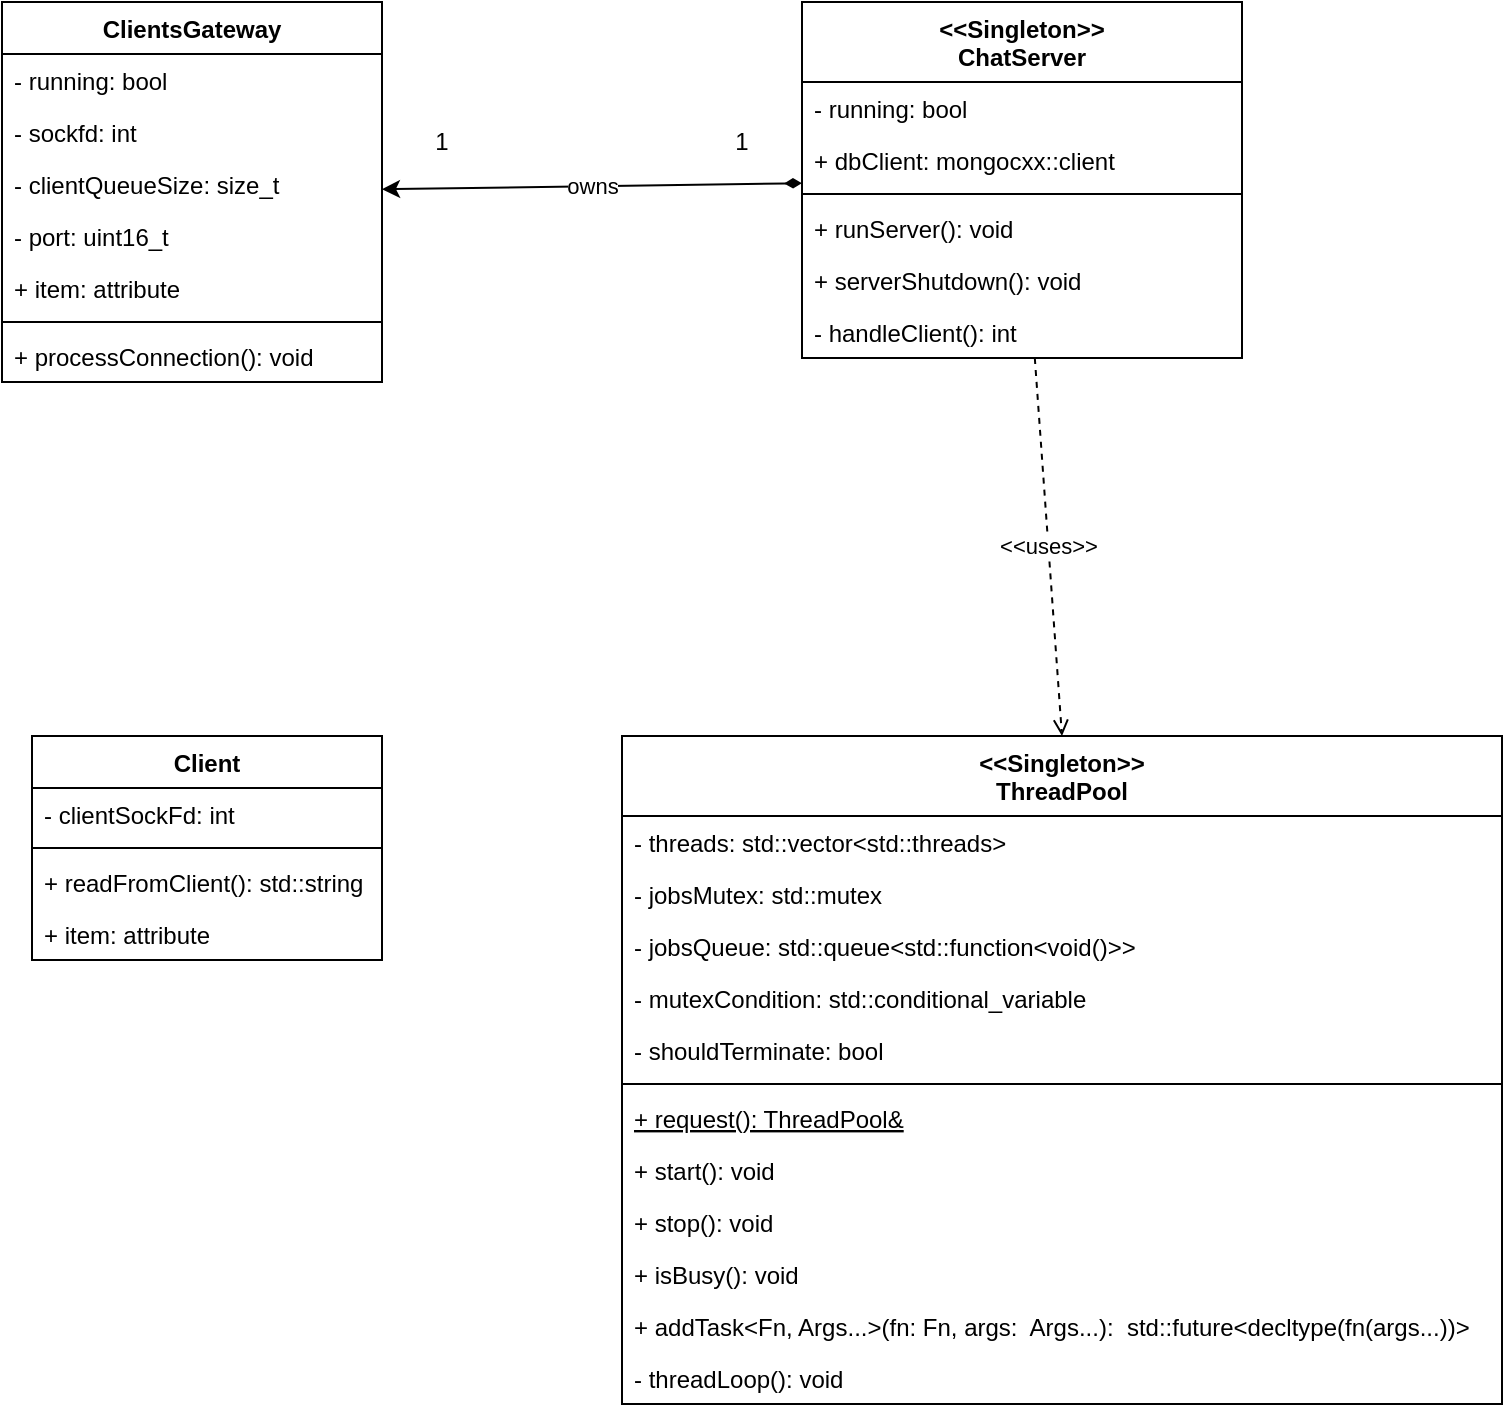 <mxfile>
    <diagram id="BoCpd7uWycfdZ77BORsI" name="Page-1">
        <mxGraphModel dx="974" dy="399" grid="1" gridSize="10" guides="1" tooltips="1" connect="1" arrows="1" fold="1" page="1" pageScale="1" pageWidth="850" pageHeight="1100" math="0" shadow="0">
            <root>
                <mxCell id="0"/>
                <mxCell id="1" parent="0"/>
                <mxCell id="27" value="&amp;lt;&amp;lt;uses&amp;gt;&amp;gt;" style="edgeStyle=none;html=1;entryX=0.5;entryY=0;entryDx=0;entryDy=0;dashed=1;endArrow=open;endFill=0;" parent="1" source="6" target="14" edge="1">
                    <mxGeometry relative="1" as="geometry"/>
                </mxCell>
                <mxCell id="62" value="owns" style="edgeStyle=none;html=1;startArrow=diamondThin;startFill=1;" parent="1" source="6" target="54" edge="1">
                    <mxGeometry relative="1" as="geometry"/>
                </mxCell>
                <mxCell id="6" value="&lt;&lt;Singleton&gt;&gt;&#10;ChatServer" style="swimlane;fontStyle=1;align=center;verticalAlign=top;childLayout=stackLayout;horizontal=1;startSize=40;horizontalStack=0;resizeParent=1;resizeParentMax=0;resizeLast=0;collapsible=1;marginBottom=0;" parent="1" vertex="1">
                    <mxGeometry x="570" y="233" width="220" height="178" as="geometry">
                        <mxRectangle x="120" y="230" width="100" height="30" as="alternateBounds"/>
                    </mxGeometry>
                </mxCell>
                <mxCell id="12" value="- running: bool" style="text;strokeColor=none;fillColor=none;align=left;verticalAlign=top;spacingLeft=4;spacingRight=4;overflow=hidden;rotatable=0;points=[[0,0.5],[1,0.5]];portConstraint=eastwest;" parent="6" vertex="1">
                    <mxGeometry y="40" width="220" height="26" as="geometry"/>
                </mxCell>
                <mxCell id="66" value="+ dbClient: mongocxx::client" style="text;strokeColor=none;fillColor=none;align=left;verticalAlign=top;spacingLeft=4;spacingRight=4;overflow=hidden;rotatable=0;points=[[0,0.5],[1,0.5]];portConstraint=eastwest;" vertex="1" parent="6">
                    <mxGeometry y="66" width="220" height="26" as="geometry"/>
                </mxCell>
                <mxCell id="8" value="" style="line;strokeWidth=1;fillColor=none;align=left;verticalAlign=middle;spacingTop=-1;spacingLeft=3;spacingRight=3;rotatable=0;labelPosition=right;points=[];portConstraint=eastwest;strokeColor=inherit;" parent="6" vertex="1">
                    <mxGeometry y="92" width="220" height="8" as="geometry"/>
                </mxCell>
                <mxCell id="9" value="+ runServer(): void" style="text;strokeColor=none;fillColor=none;align=left;verticalAlign=top;spacingLeft=4;spacingRight=4;overflow=hidden;rotatable=0;points=[[0,0.5],[1,0.5]];portConstraint=eastwest;" parent="6" vertex="1">
                    <mxGeometry y="100" width="220" height="26" as="geometry"/>
                </mxCell>
                <mxCell id="65" value="+ serverShutdown(): void" style="text;strokeColor=none;fillColor=none;align=left;verticalAlign=top;spacingLeft=4;spacingRight=4;overflow=hidden;rotatable=0;points=[[0,0.5],[1,0.5]];portConstraint=eastwest;" vertex="1" parent="6">
                    <mxGeometry y="126" width="220" height="26" as="geometry"/>
                </mxCell>
                <mxCell id="13" value="- handleClient(): int" style="text;strokeColor=none;fillColor=none;align=left;verticalAlign=top;spacingLeft=4;spacingRight=4;overflow=hidden;rotatable=0;points=[[0,0.5],[1,0.5]];portConstraint=eastwest;" parent="6" vertex="1">
                    <mxGeometry y="152" width="220" height="26" as="geometry"/>
                </mxCell>
                <mxCell id="14" value="&lt;&lt;Singleton&gt;&gt;&#10;ThreadPool" style="swimlane;fontStyle=1;align=center;verticalAlign=top;childLayout=stackLayout;horizontal=1;startSize=40;horizontalStack=0;resizeParent=1;resizeParentMax=0;resizeLast=0;collapsible=1;marginBottom=0;" parent="1" vertex="1">
                    <mxGeometry x="480" y="600" width="440" height="334" as="geometry">
                        <mxRectangle x="250" y="610" width="120" height="40" as="alternateBounds"/>
                    </mxGeometry>
                </mxCell>
                <mxCell id="17" value="- threads: std::vector&lt;std::threads&gt;" style="text;strokeColor=none;fillColor=none;align=left;verticalAlign=top;spacingLeft=4;spacingRight=4;overflow=hidden;rotatable=0;points=[[0,0.5],[1,0.5]];portConstraint=eastwest;" parent="14" vertex="1">
                    <mxGeometry y="40" width="440" height="26" as="geometry"/>
                </mxCell>
                <mxCell id="18" value="- jobsMutex: std::mutex" style="text;strokeColor=none;fillColor=none;align=left;verticalAlign=top;spacingLeft=4;spacingRight=4;overflow=hidden;rotatable=0;points=[[0,0.5],[1,0.5]];portConstraint=eastwest;" parent="14" vertex="1">
                    <mxGeometry y="66" width="440" height="26" as="geometry"/>
                </mxCell>
                <mxCell id="19" value="- jobsQueue: std::queue&lt;std::function&lt;void()&gt;&gt;" style="text;strokeColor=none;fillColor=none;align=left;verticalAlign=top;spacingLeft=4;spacingRight=4;overflow=hidden;rotatable=0;points=[[0,0.5],[1,0.5]];portConstraint=eastwest;" parent="14" vertex="1">
                    <mxGeometry y="92" width="440" height="26" as="geometry"/>
                </mxCell>
                <mxCell id="20" value="- mutexCondition: std::conditional_variable" style="text;strokeColor=none;fillColor=none;align=left;verticalAlign=top;spacingLeft=4;spacingRight=4;overflow=hidden;rotatable=0;points=[[0,0.5],[1,0.5]];portConstraint=eastwest;" parent="14" vertex="1">
                    <mxGeometry y="118" width="440" height="26" as="geometry"/>
                </mxCell>
                <mxCell id="21" value="- shouldTerminate: bool" style="text;strokeColor=none;fillColor=none;align=left;verticalAlign=top;spacingLeft=4;spacingRight=4;overflow=hidden;rotatable=0;points=[[0,0.5],[1,0.5]];portConstraint=eastwest;" parent="14" vertex="1">
                    <mxGeometry y="144" width="440" height="26" as="geometry"/>
                </mxCell>
                <mxCell id="16" value="" style="line;strokeWidth=1;fillColor=none;align=left;verticalAlign=middle;spacingTop=-1;spacingLeft=3;spacingRight=3;rotatable=0;labelPosition=right;points=[];portConstraint=eastwest;strokeColor=inherit;" parent="14" vertex="1">
                    <mxGeometry y="170" width="440" height="8" as="geometry"/>
                </mxCell>
                <mxCell id="22" value="+ request(): ThreadPool&amp;" style="text;strokeColor=none;fillColor=none;align=left;verticalAlign=top;spacingLeft=4;spacingRight=4;overflow=hidden;rotatable=0;points=[[0,0.5],[1,0.5]];portConstraint=eastwest;fontStyle=4" parent="14" vertex="1">
                    <mxGeometry y="178" width="440" height="26" as="geometry"/>
                </mxCell>
                <mxCell id="23" value="+ start(): void" style="text;strokeColor=none;fillColor=none;align=left;verticalAlign=top;spacingLeft=4;spacingRight=4;overflow=hidden;rotatable=0;points=[[0,0.5],[1,0.5]];portConstraint=eastwest;" parent="14" vertex="1">
                    <mxGeometry y="204" width="440" height="26" as="geometry"/>
                </mxCell>
                <mxCell id="24" value="+ stop(): void" style="text;strokeColor=none;fillColor=none;align=left;verticalAlign=top;spacingLeft=4;spacingRight=4;overflow=hidden;rotatable=0;points=[[0,0.5],[1,0.5]];portConstraint=eastwest;" parent="14" vertex="1">
                    <mxGeometry y="230" width="440" height="26" as="geometry"/>
                </mxCell>
                <mxCell id="25" value="+ isBusy(): void" style="text;strokeColor=none;fillColor=none;align=left;verticalAlign=top;spacingLeft=4;spacingRight=4;overflow=hidden;rotatable=0;points=[[0,0.5],[1,0.5]];portConstraint=eastwest;" parent="14" vertex="1">
                    <mxGeometry y="256" width="440" height="26" as="geometry"/>
                </mxCell>
                <mxCell id="26" value="+ addTask&lt;Fn, Args...&gt;(fn: Fn, args:  Args...):  std::future&lt;decltype(fn(args...))&gt;" style="text;strokeColor=none;fillColor=none;align=left;verticalAlign=top;spacingLeft=4;spacingRight=4;overflow=hidden;rotatable=0;points=[[0,0.5],[1,0.5]];portConstraint=eastwest;" parent="14" vertex="1">
                    <mxGeometry y="282" width="440" height="26" as="geometry"/>
                </mxCell>
                <mxCell id="15" value="- threadLoop(): void" style="text;strokeColor=none;fillColor=none;align=left;verticalAlign=top;spacingLeft=4;spacingRight=4;overflow=hidden;rotatable=0;points=[[0,0.5],[1,0.5]];portConstraint=eastwest;" parent="14" vertex="1">
                    <mxGeometry y="308" width="440" height="26" as="geometry"/>
                </mxCell>
                <mxCell id="44" style="edgeStyle=none;html=1;entryX=0.504;entryY=0.984;entryDx=0;entryDy=0;entryPerimeter=0;endArrow=block;endFill=0;" parent="1" edge="1">
                    <mxGeometry relative="1" as="geometry">
                        <mxPoint x="620.226" y="280" as="sourcePoint"/>
                    </mxGeometry>
                </mxCell>
                <mxCell id="54" value="ClientsGateway" style="swimlane;fontStyle=1;align=center;verticalAlign=top;childLayout=stackLayout;horizontal=1;startSize=26;horizontalStack=0;resizeParent=1;resizeParentMax=0;resizeLast=0;collapsible=1;marginBottom=0;" parent="1" vertex="1">
                    <mxGeometry x="170" y="233" width="190" height="190" as="geometry"/>
                </mxCell>
                <mxCell id="61" value="- running: bool" style="text;strokeColor=none;fillColor=none;align=left;verticalAlign=top;spacingLeft=4;spacingRight=4;overflow=hidden;rotatable=0;points=[[0,0.5],[1,0.5]];portConstraint=eastwest;" parent="54" vertex="1">
                    <mxGeometry y="26" width="190" height="26" as="geometry"/>
                </mxCell>
                <mxCell id="60" value="- sockfd: int" style="text;strokeColor=none;fillColor=none;align=left;verticalAlign=top;spacingLeft=4;spacingRight=4;overflow=hidden;rotatable=0;points=[[0,0.5],[1,0.5]];portConstraint=eastwest;" parent="54" vertex="1">
                    <mxGeometry y="52" width="190" height="26" as="geometry"/>
                </mxCell>
                <mxCell id="59" value="- clientQueueSize: size_t" style="text;strokeColor=none;fillColor=none;align=left;verticalAlign=top;spacingLeft=4;spacingRight=4;overflow=hidden;rotatable=0;points=[[0,0.5],[1,0.5]];portConstraint=eastwest;" parent="54" vertex="1">
                    <mxGeometry y="78" width="190" height="26" as="geometry"/>
                </mxCell>
                <mxCell id="58" value="- port: uint16_t" style="text;strokeColor=none;fillColor=none;align=left;verticalAlign=top;spacingLeft=4;spacingRight=4;overflow=hidden;rotatable=0;points=[[0,0.5],[1,0.5]];portConstraint=eastwest;" parent="54" vertex="1">
                    <mxGeometry y="104" width="190" height="26" as="geometry"/>
                </mxCell>
                <mxCell id="67" value="+ item: attribute" style="text;strokeColor=none;fillColor=none;align=left;verticalAlign=top;spacingLeft=4;spacingRight=4;overflow=hidden;rotatable=0;points=[[0,0.5],[1,0.5]];portConstraint=eastwest;" vertex="1" parent="54">
                    <mxGeometry y="130" width="190" height="26" as="geometry"/>
                </mxCell>
                <mxCell id="56" value="" style="line;strokeWidth=1;fillColor=none;align=left;verticalAlign=middle;spacingTop=-1;spacingLeft=3;spacingRight=3;rotatable=0;labelPosition=right;points=[];portConstraint=eastwest;strokeColor=inherit;" parent="54" vertex="1">
                    <mxGeometry y="156" width="190" height="8" as="geometry"/>
                </mxCell>
                <mxCell id="57" value="+ processConnection(): void" style="text;strokeColor=none;fillColor=none;align=left;verticalAlign=top;spacingLeft=4;spacingRight=4;overflow=hidden;rotatable=0;points=[[0,0.5],[1,0.5]];portConstraint=eastwest;" parent="54" vertex="1">
                    <mxGeometry y="164" width="190" height="26" as="geometry"/>
                </mxCell>
                <mxCell id="63" value="1" style="text;html=1;strokeColor=none;fillColor=none;align=center;verticalAlign=middle;whiteSpace=wrap;rounded=0;" parent="1" vertex="1">
                    <mxGeometry x="360" y="288" width="60" height="30" as="geometry"/>
                </mxCell>
                <mxCell id="64" value="1" style="text;html=1;strokeColor=none;fillColor=none;align=center;verticalAlign=middle;whiteSpace=wrap;rounded=0;" parent="1" vertex="1">
                    <mxGeometry x="510" y="288" width="60" height="30" as="geometry"/>
                </mxCell>
                <mxCell id="68" value="Client" style="swimlane;fontStyle=1;align=center;verticalAlign=top;childLayout=stackLayout;horizontal=1;startSize=26;horizontalStack=0;resizeParent=1;resizeParentMax=0;resizeLast=0;collapsible=1;marginBottom=0;" vertex="1" parent="1">
                    <mxGeometry x="185" y="600" width="175" height="112" as="geometry"/>
                </mxCell>
                <mxCell id="69" value="- clientSockFd: int" style="text;strokeColor=none;fillColor=none;align=left;verticalAlign=top;spacingLeft=4;spacingRight=4;overflow=hidden;rotatable=0;points=[[0,0.5],[1,0.5]];portConstraint=eastwest;" vertex="1" parent="68">
                    <mxGeometry y="26" width="175" height="26" as="geometry"/>
                </mxCell>
                <mxCell id="70" value="" style="line;strokeWidth=1;fillColor=none;align=left;verticalAlign=middle;spacingTop=-1;spacingLeft=3;spacingRight=3;rotatable=0;labelPosition=right;points=[];portConstraint=eastwest;strokeColor=inherit;" vertex="1" parent="68">
                    <mxGeometry y="52" width="175" height="8" as="geometry"/>
                </mxCell>
                <mxCell id="71" value="+ readFromClient(): std::string" style="text;strokeColor=none;fillColor=none;align=left;verticalAlign=top;spacingLeft=4;spacingRight=4;overflow=hidden;rotatable=0;points=[[0,0.5],[1,0.5]];portConstraint=eastwest;" vertex="1" parent="68">
                    <mxGeometry y="60" width="175" height="26" as="geometry"/>
                </mxCell>
                <mxCell id="72" value="+ item: attribute" style="text;strokeColor=none;fillColor=none;align=left;verticalAlign=top;spacingLeft=4;spacingRight=4;overflow=hidden;rotatable=0;points=[[0,0.5],[1,0.5]];portConstraint=eastwest;" vertex="1" parent="68">
                    <mxGeometry y="86" width="175" height="26" as="geometry"/>
                </mxCell>
            </root>
        </mxGraphModel>
    </diagram>
</mxfile>